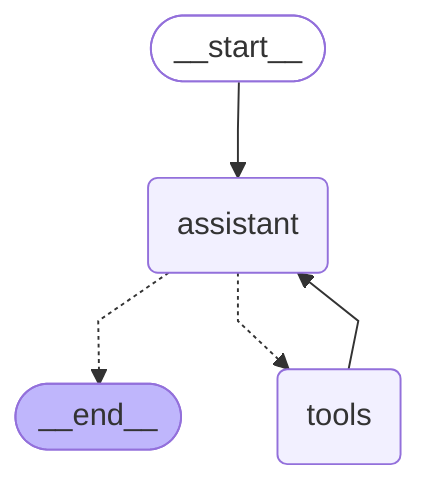 ---
config:
  flowchart:
    curve: linear
---
graph TD;
	__start__([<p>__start__</p>]):::first
	assistant(assistant)
	tools(tools)
	__end__([<p>__end__</p>]):::last
	__start__ --> assistant;
	assistant -.-> __end__;
	assistant -.-> tools;
	tools --> assistant;
	classDef default fill:#f2f0ff,line-height:1.2
	classDef first fill-opacity:0
	classDef last fill:#bfb6fc